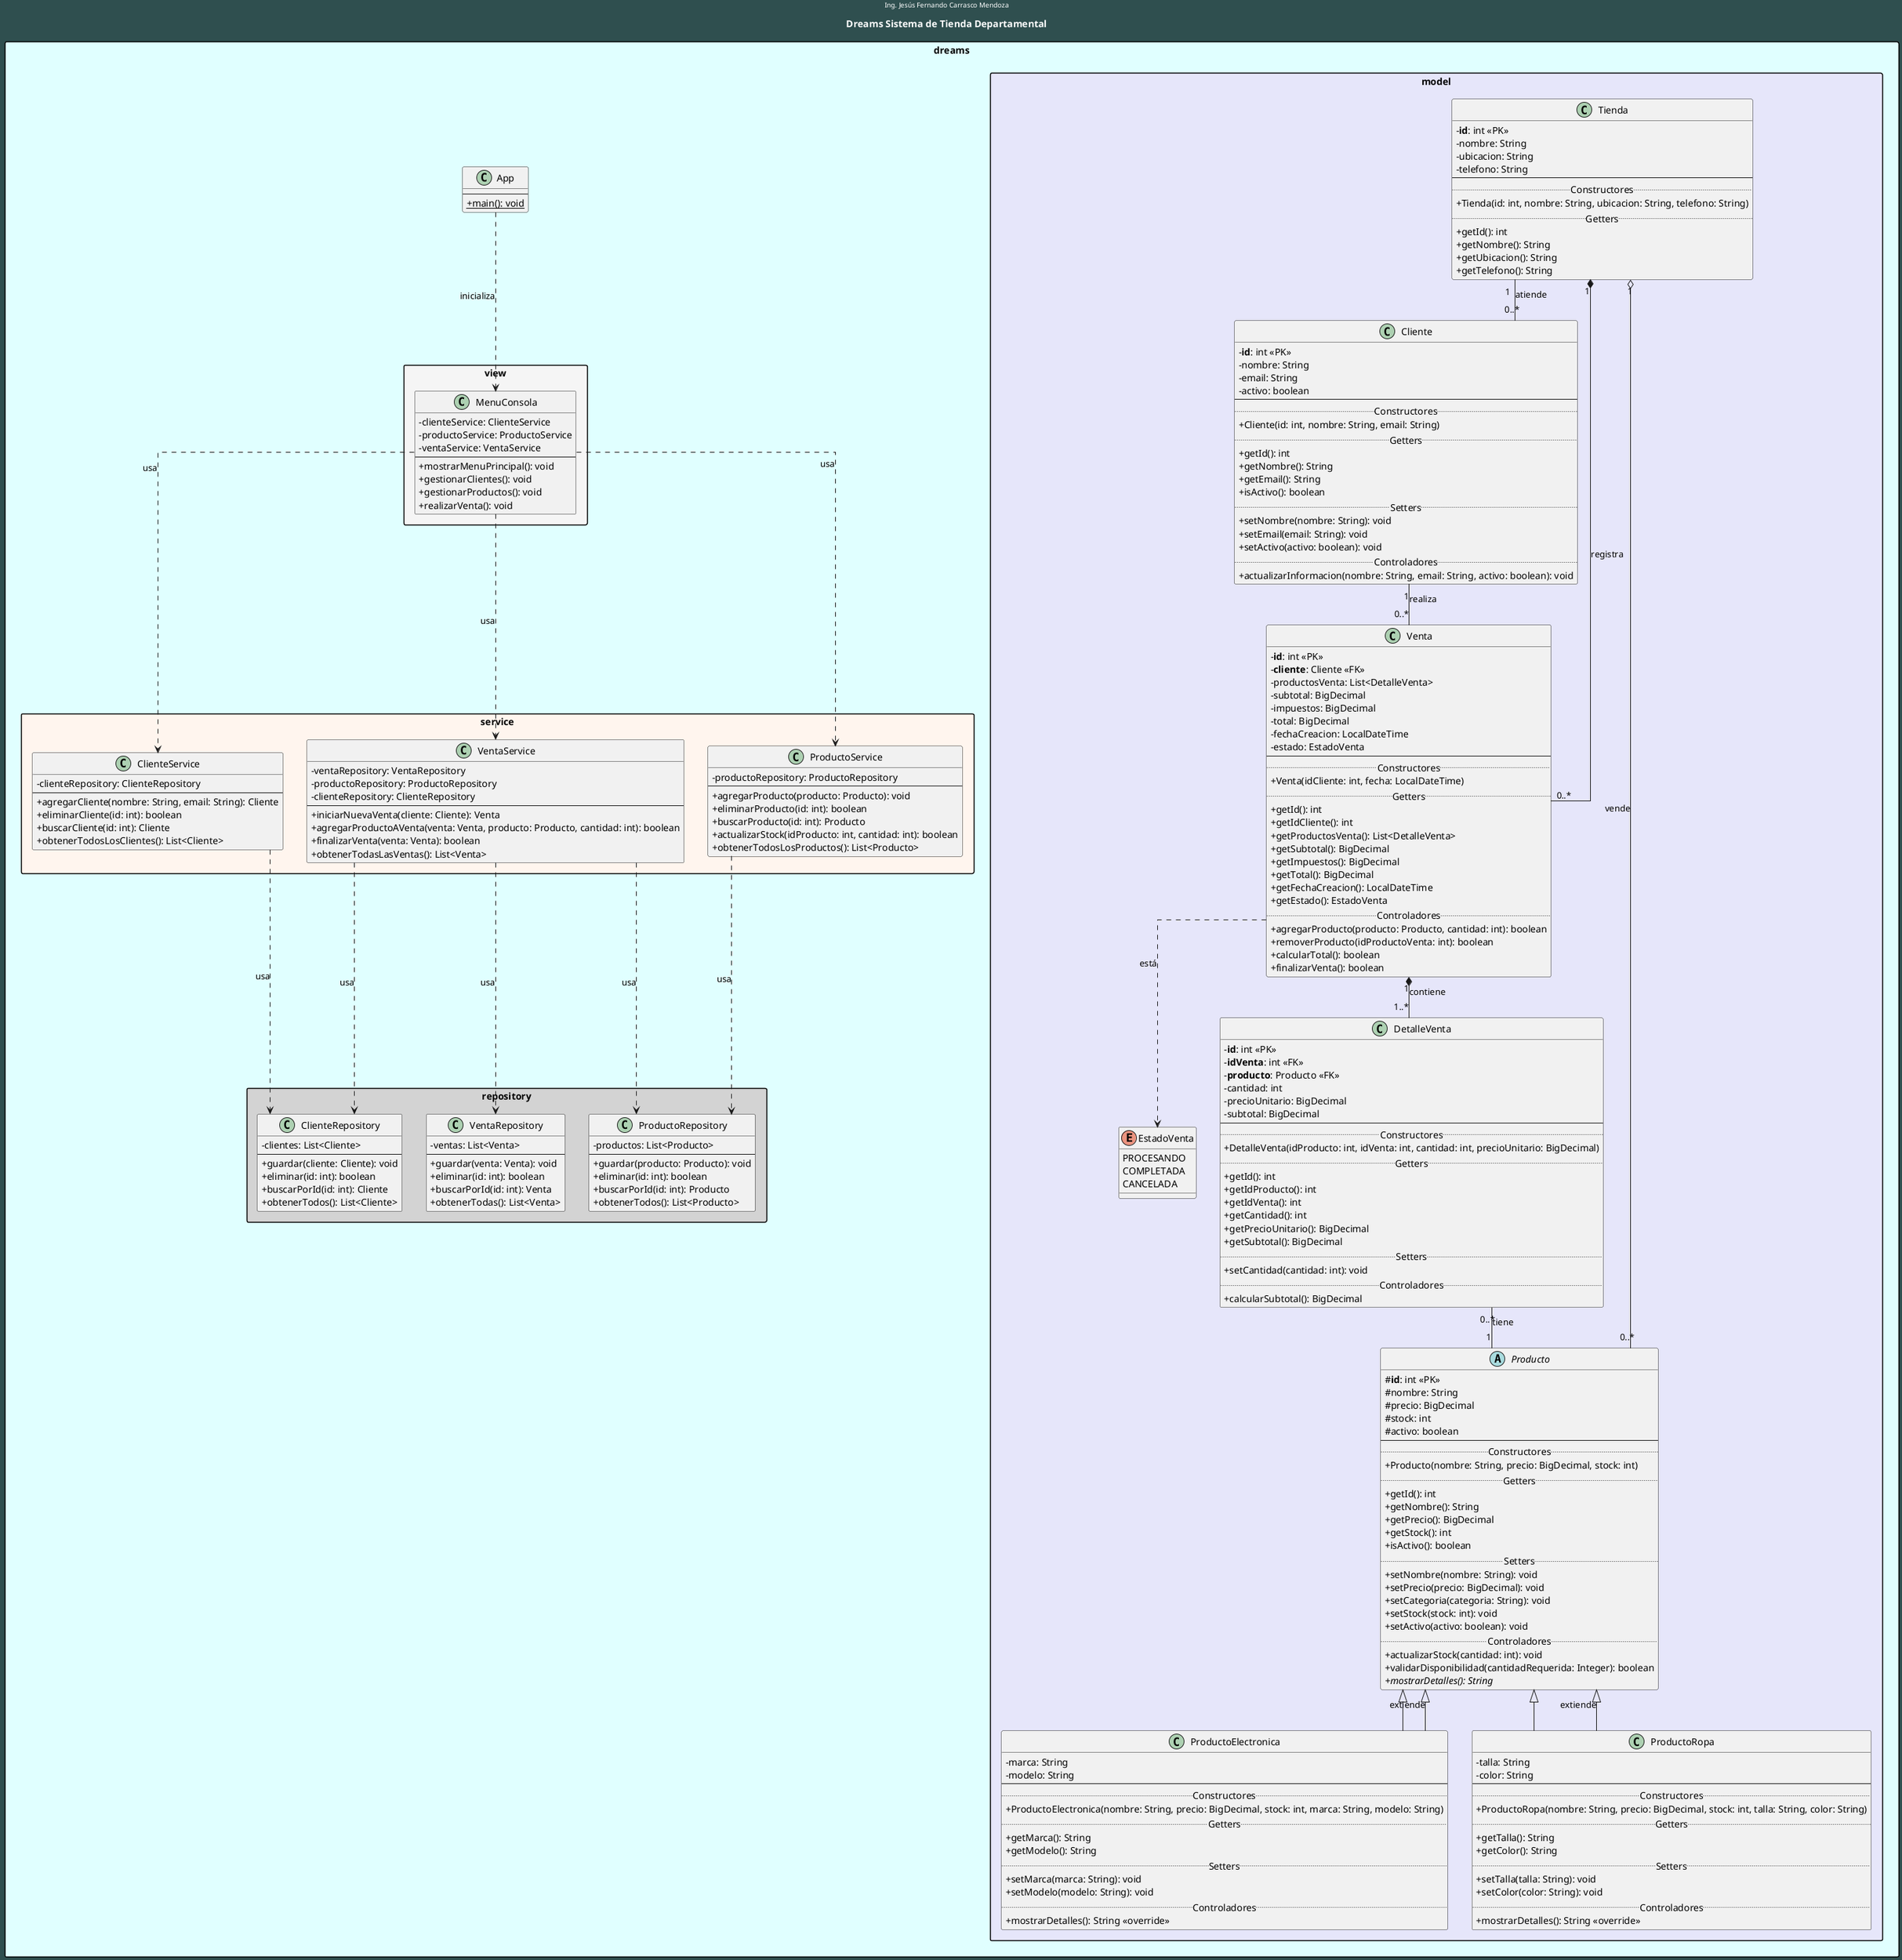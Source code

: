 @startuml dreams

' =============
' Configuración
' =============
'!theme spacelab
skinparam backgroundColor #DarkSlateGray
skinparam classAttributeIconSize 0
skinparam linetype ortho
skinparam packageStyle rectangle
title <color:#White>Dreams Sistema de Tienda Departamental</color>
center header <color:#White>Ing. Jesús Fernando Carrasco Mendoza</color>

' ====================
' Aplicación Principal
' ====================
package dreams #LightCyan {
    class App {
        --
        + {static} main(): void
    }
}

' ================================
' Capa View (Vista o Presentación)
' ================================
package dreams.view #WhiteSmoke {
    class MenuConsola {
        - clienteService: ClienteService
        - productoService: ProductoService
        - ventaService: VentaService
        --
        + mostrarMenuPrincipal(): void
        + gestionarClientes(): void
        + gestionarProductos(): void
        + realizarVenta(): void
    }
}

' ===========================================
' Capa Service (Servicio o Lógica de Negocio)
' ===========================================
package dreams.service #SeaShell {

    class ClienteService {
        - clienteRepository: ClienteRepository
        --
        + agregarCliente(nombre: String, email: String): Cliente
        + eliminarCliente(id: int): boolean
        + buscarCliente(id: int): Cliente
        + obtenerTodosLosClientes(): List<Cliente>
    }

    class ProductoService {
        - productoRepository: ProductoRepository
        --
        + agregarProducto(producto: Producto): void
        + eliminarProducto(id: int): boolean
        + buscarProducto(id: int): Producto
        + actualizarStock(idProducto: int, cantidad: int): boolean
        + obtenerTodosLosProductos(): List<Producto>
    }

    class VentaService {
        - ventaRepository: VentaRepository
        - productoRepository: ProductoRepository
        - clienteRepository: ClienteRepository
        --
        + iniciarNuevaVenta(cliente: Cliente): Venta
        + agregarProductoAVenta(venta: Venta, producto: Producto, cantidad: int): boolean
        + finalizarVenta(venta: Venta): boolean
        + obtenerTodasLasVentas(): List<Venta>
    }

}


' ============================================
' Capa Repository (Repositorio o Persistencia)
' ============================================
package dreams.repository #LightGrey {

    class ClienteRepository {
        - clientes: List<Cliente>
        --
        + guardar(cliente: Cliente): void
        + eliminar(id: int): boolean
        + buscarPorId(id: int): Cliente
        + obtenerTodos(): List<Cliente>
    }

    class ProductoRepository {
        - productos: List<Producto>
        --
        + guardar(producto: Producto): void
        + eliminar(id: int): boolean
        + buscarPorId(id: int): Producto
        + obtenerTodos(): List<Producto>
    }

    class VentaRepository {
        - ventas: List<Venta>
        --
        + guardar(venta: Venta): void
        + eliminar(id: int): boolean
        + buscarPorId(id: int): Venta
        + obtenerTodas(): List<Venta>
    }

}

' =============================
' Capa Model (Modelo o Dominio)
' =============================
package dreams.model #Lavender {

    '=== Modelos ===
    class Tienda {
        - **id**: int <<PK>>
        - nombre: String
        - ubicacion: String
        - telefono: String
        --
        .. Constructores ..
        + Tienda(id: int, nombre: String, ubicacion: String, telefono: String)
        .. Getters ..
        + getId(): int
        + getNombre(): String
        + getUbicacion(): String
        + getTelefono(): String
    }

    class Cliente {
        - **id**: int <<PK>>
        - nombre: String
        - email: String
        - activo: boolean
        --
        .. Constructores ..
        + Cliente(id: int, nombre: String, email: String)
        .. Getters ..
        + getId(): int
        + getNombre(): String
        + getEmail(): String
        + isActivo(): boolean
        .. Setters ..
        + setNombre(nombre: String): void
        + setEmail(email: String): void
        + setActivo(activo: boolean): void
        .. Controladores ..
        + actualizarInformacion(nombre: String, email: String, activo: boolean): void
    }

    abstract class Producto {
        # **id**: int <<PK>>
        # nombre: String
        # precio: BigDecimal
        # stock: int
        # activo: boolean
        --
        .. Constructores ..
        + Producto(nombre: String, precio: BigDecimal, stock: int)
        .. Getters ..
        + getId(): int
        + getNombre(): String
        + getPrecio(): BigDecimal
        + getStock(): int
        + isActivo(): boolean
        .. Setters ..
        + setNombre(nombre: String): void
        + setPrecio(precio: BigDecimal): void
        + setCategoria(categoria: String): void
        + setStock(stock: int): void
        + setActivo(activo: boolean): void
        .. Controladores ..
        + actualizarStock(cantidad: int): void
        + validarDisponibilidad(cantidadRequerida: Integer): boolean
        + {abstract} mostrarDetalles(): String
    }

    class Venta {
        - **id**: int <<PK>>
        - **cliente**: Cliente <<FK>>
        - productosVenta: List<DetalleVenta>
        - subtotal: BigDecimal
        - impuestos: BigDecimal
        - total: BigDecimal
        - fechaCreacion: LocalDateTime
        - estado: EstadoVenta
        --
        .. Constructores ..
        + Venta(idCliente: int, fecha: LocalDateTime)
        .. Getters ..
        + getId(): int
        + getIdCliente(): int
        + getProductosVenta(): List<DetalleVenta>
        + getSubtotal(): BigDecimal
        + getImpuestos(): BigDecimal
        + getTotal(): BigDecimal
        + getFechaCreacion(): LocalDateTime
        + getEstado(): EstadoVenta
        .. Controladores ..
        + agregarProducto(producto: Producto, cantidad: int): boolean
        + removerProducto(idProductoVenta: int): boolean
        + calcularTotal(): boolean
        + finalizarVenta(): boolean
    }

    class DetalleVenta {
        - **id**: int <<PK>>
        - **idVenta**: int <<FK>>
        - **producto**: Producto <<FK>>
        - cantidad: int
        - precioUnitario: BigDecimal
        - subtotal: BigDecimal
        --
        .. Constructores ..
        + DetalleVenta(idProducto: int, idVenta: int, cantidad: int, precioUnitario: BigDecimal)
        .. Getters ..
        + getId(): int
        + getIdProducto(): int
        + getIdVenta(): int
        + getCantidad(): int
        + getPrecioUnitario(): BigDecimal
        + getSubtotal(): BigDecimal
        .. Setters ..
        + setCantidad(cantidad: int): void
        .. Controladores ..
        + calcularSubtotal(): BigDecimal
    }

    class ProductoElectronica extends Producto {
        - marca: String
        - modelo: String
        --
        .. Constructores ..
        + ProductoElectronica(nombre: String, precio: BigDecimal, stock: int, marca: String, modelo: String)
        .. Getters ..
        + getMarca(): String
        + getModelo(): String
        .. Setters ..
        + setMarca(marca: String): void
        + setModelo(modelo: String): void
        .. Controladores ..
        + mostrarDetalles(): String <<override>>
    }

    class ProductoRopa extends Producto {
        - talla: String
        - color: String
        --
        .. Constructores ..
        + ProductoRopa(nombre: String, precio: BigDecimal, stock: int, talla: String, color: String)
        .. Getters ..
        + getTalla(): String
        + getColor(): String
        .. Setters ..
        + setTalla(talla: String): void
        + setColor(color: String): void
        .. Controladores ..
        + mostrarDetalles(): String <<override>>
    }

    '=== Enumeraciones ===
    enum EstadoVenta {
        PROCESANDO
        COMPLETADA
        CANCELADA
    }

}

' ==========
' Relaciones
' ==========

' --- Asociación ---
Tienda "1" -- "0..*" Cliente : atiende
Cliente "1" -- "0..*" Venta : realiza
DetalleVenta "0..*" -- "1" Producto : tiene

' --- Agregación ---
Tienda "1" o-- "0..*" Producto : vende

' --- Composición ---
Tienda "1" *-- "0..*" Venta : registra
Venta "1" *-- "1..*" DetalleVenta : contiene

' --- Herencia ---
Producto <|-- ProductoElectronica : extiende
Producto <|-- ProductoRopa : extiende

' --- Dependencia ---
Venta ..> EstadoVenta : está

' --- Dependencia entre paquetes ---
App ..> MenuConsola : inicializa
MenuConsola ..> ClienteService : usa
MenuConsola ..> ProductoService : usa
MenuConsola ..> VentaService : usa
ClienteService ..> ClienteRepository : usa
ProductoService ..> ProductoRepository : usa
VentaService ..> VentaRepository : usa
VentaService ..> ProductoRepository : usa
VentaService ..> ClienteRepository : usa

' === Layout ===
hide @unlinked

@enduml
